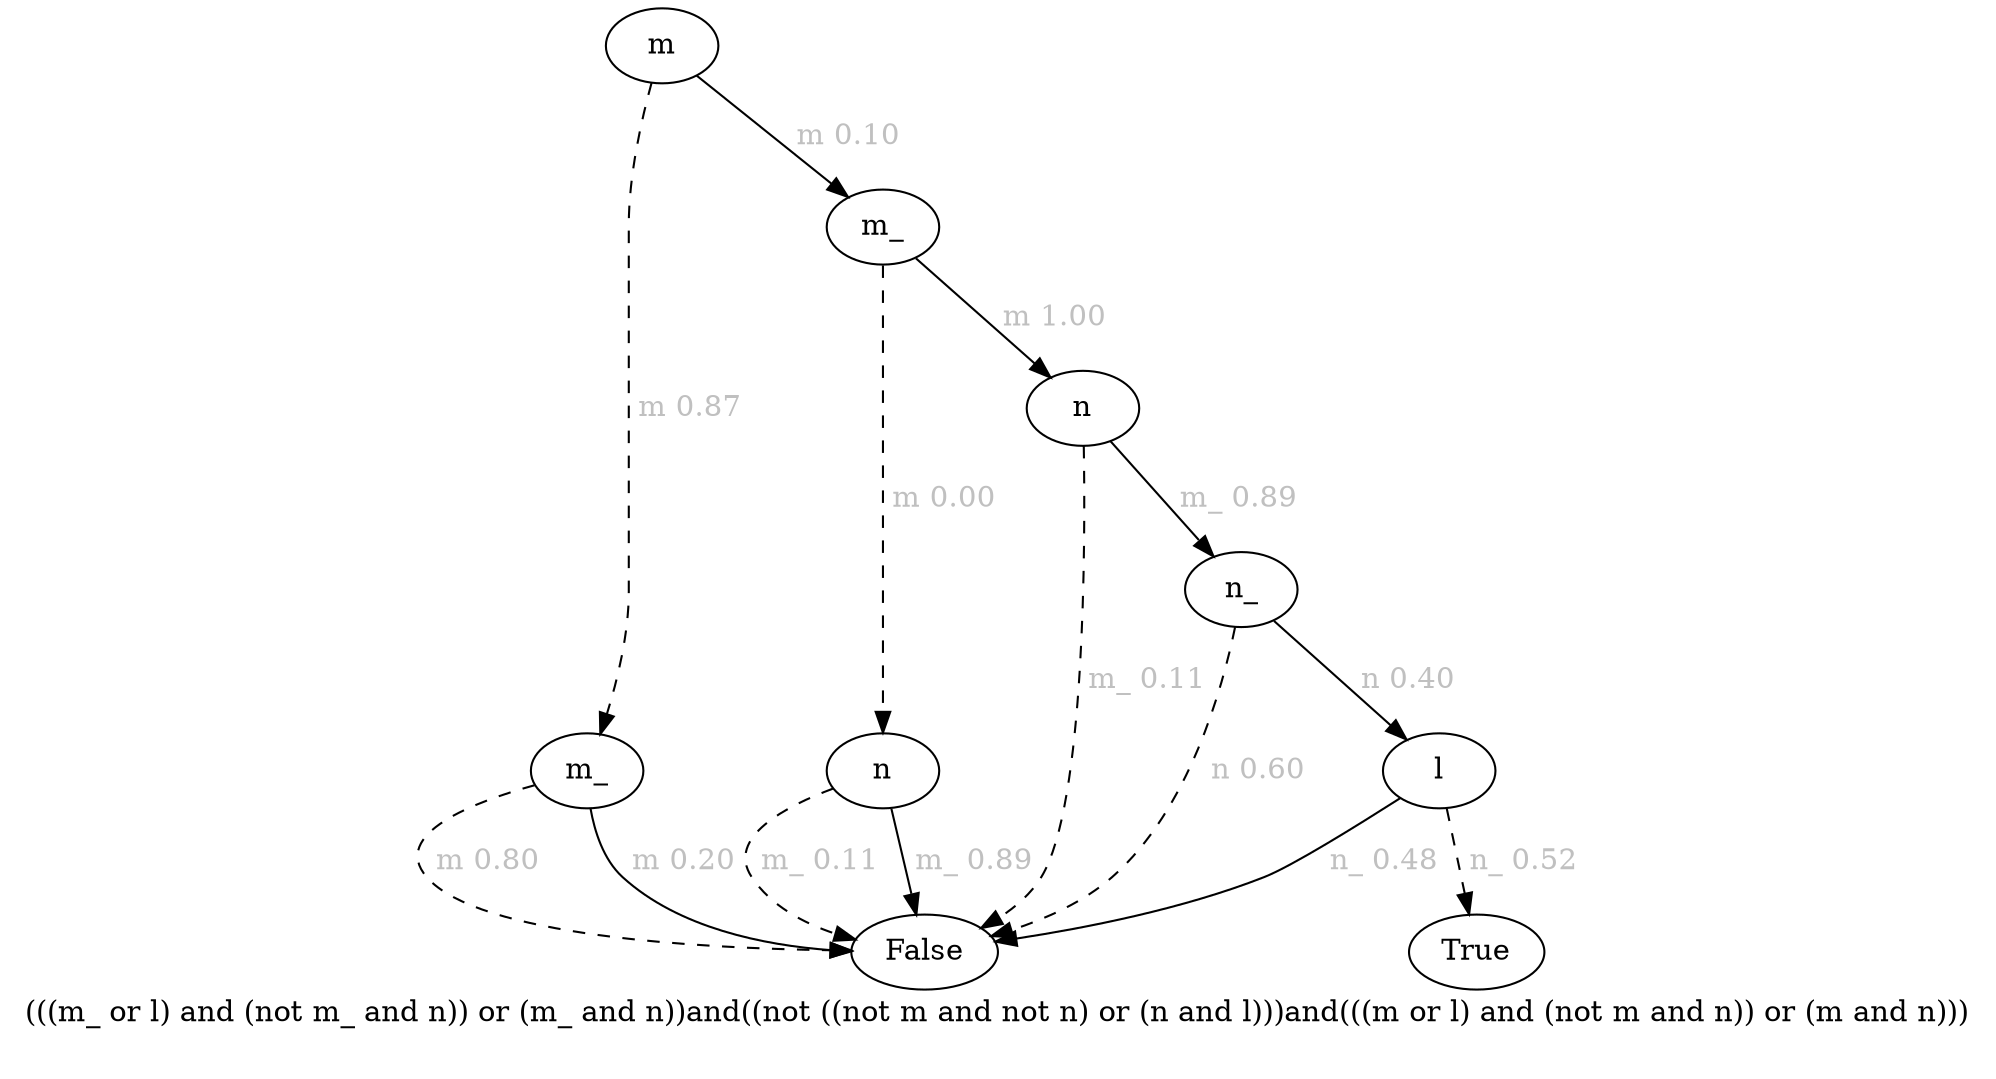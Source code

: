 digraph{
label="(((m_ or l) and (not m_ and n)) or (m_ and n))and((not ((not m and not n) or (n and l)))and(((m or l) and (not m and n)) or (m and n)))\n\n"
1697951482576[label=m]1697951482736[label="m_"]
1697951482576 -> 1697951482736[style=dashed label=" m 0.87\n" fontcolor = gray]
1697951482096[label="False"]
1697951482736 -> 1697951482096[style=dashed label=" m 0.80\n" fontcolor = gray]
1697951482096[label="False"]
1697951482736 -> 1697951482096 [label=" m 0.20\n" fontcolor = gray]
1697951483376[label="m_"]
1697951482576 -> 1697951483376 [label=" m 0.10\n" fontcolor = gray]
1697951485296[label="n"]
1697951483376 -> 1697951485296[style=dashed label=" m 0.00\n" fontcolor = gray]
1697951482096[label="False"]
1697951485296 -> 1697951482096[style=dashed label=" m_ 0.11\n" fontcolor = gray]
1697951482096[label="False"]
1697951485296 -> 1697951482096 [label=" m_ 0.89\n" fontcolor = gray]
1697951485616[label="n"]
1697951483376 -> 1697951485616 [label=" m 1.00\n" fontcolor = gray]
1697951482096[label="False"]
1697951485616 -> 1697951482096[style=dashed label=" m_ 0.11\n" fontcolor = gray]
1697951486896[label="n_"]
1697951485616 -> 1697951486896 [label=" m_ 0.89\n" fontcolor = gray]
1697951482096[label="False"]
1697951486896 -> 1697951482096[style=dashed label=" n 0.60\n" fontcolor = gray]
1697951487696[label="l"]
1697951486896 -> 1697951487696 [label=" n 0.40\n" fontcolor = gray]
1697951483216[label="True"]
1697951487696 -> 1697951483216[style=dashed label=" n_ 0.52\n" fontcolor = gray]
1697951482096[label="False"]
1697951487696 -> 1697951482096 [label=" n_ 0.48\n" fontcolor = gray]
}